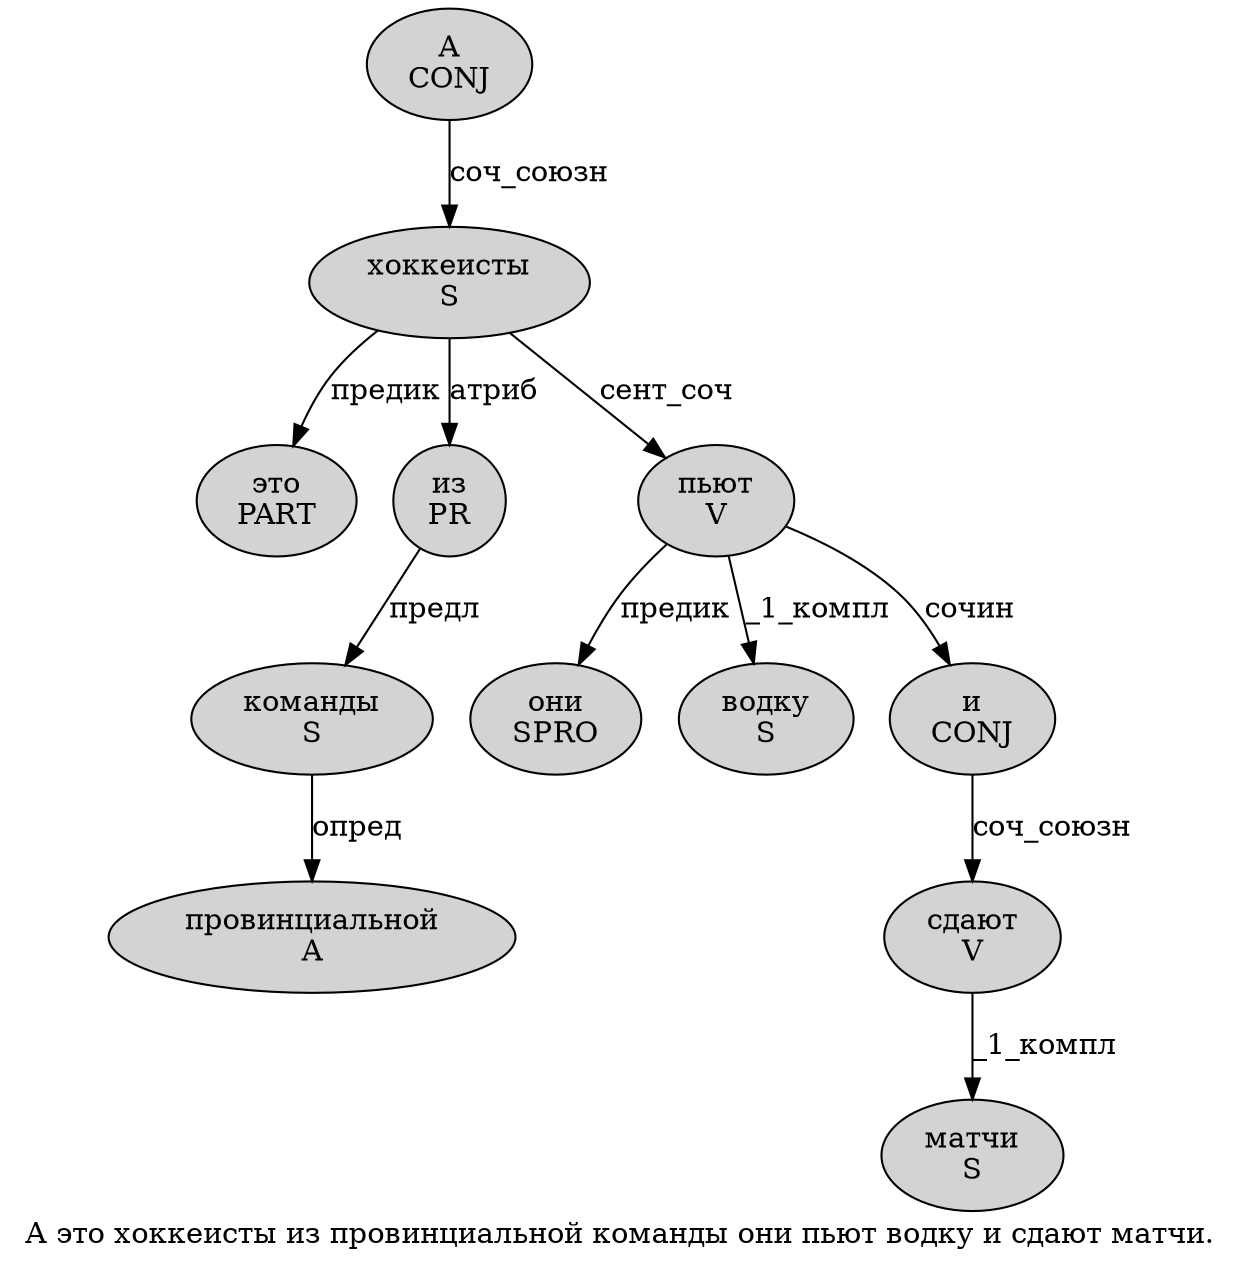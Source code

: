 digraph SENTENCE_3537 {
	graph [label="А это хоккеисты из провинциальной команды они пьют водку и сдают матчи."]
	node [style=filled]
		0 [label="А
CONJ" color="" fillcolor=lightgray penwidth=1 shape=ellipse]
		1 [label="это
PART" color="" fillcolor=lightgray penwidth=1 shape=ellipse]
		2 [label="хоккеисты
S" color="" fillcolor=lightgray penwidth=1 shape=ellipse]
		3 [label="из
PR" color="" fillcolor=lightgray penwidth=1 shape=ellipse]
		4 [label="провинциальной
A" color="" fillcolor=lightgray penwidth=1 shape=ellipse]
		5 [label="команды
S" color="" fillcolor=lightgray penwidth=1 shape=ellipse]
		6 [label="они
SPRO" color="" fillcolor=lightgray penwidth=1 shape=ellipse]
		7 [label="пьют
V" color="" fillcolor=lightgray penwidth=1 shape=ellipse]
		8 [label="водку
S" color="" fillcolor=lightgray penwidth=1 shape=ellipse]
		9 [label="и
CONJ" color="" fillcolor=lightgray penwidth=1 shape=ellipse]
		10 [label="сдают
V" color="" fillcolor=lightgray penwidth=1 shape=ellipse]
		11 [label="матчи
S" color="" fillcolor=lightgray penwidth=1 shape=ellipse]
			0 -> 2 [label="соч_союзн"]
			3 -> 5 [label="предл"]
			9 -> 10 [label="соч_союзн"]
			2 -> 1 [label="предик"]
			2 -> 3 [label="атриб"]
			2 -> 7 [label="сент_соч"]
			10 -> 11 [label="_1_компл"]
			5 -> 4 [label="опред"]
			7 -> 6 [label="предик"]
			7 -> 8 [label="_1_компл"]
			7 -> 9 [label="сочин"]
}